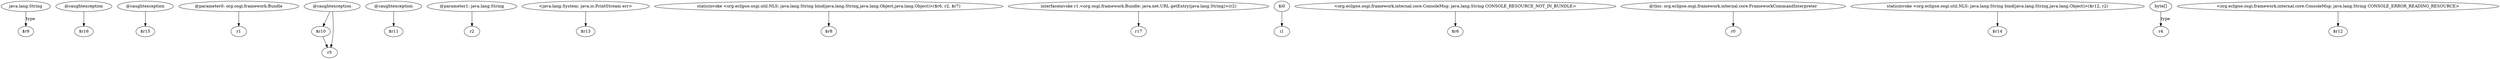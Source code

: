 digraph g {
0[label="java.lang.String"]
1[label="$r9"]
0->1[label="type"]
2[label="@caughtexception"]
3[label="$r16"]
2->3[label=""]
4[label="@caughtexception"]
5[label="$r15"]
4->5[label=""]
6[label="@parameter0: org.osgi.framework.Bundle"]
7[label="r1"]
6->7[label=""]
8[label="@caughtexception"]
9[label="$r10"]
8->9[label=""]
10[label="r5"]
9->10[label=""]
11[label="@caughtexception"]
12[label="$r11"]
11->12[label=""]
13[label="@parameter1: java.lang.String"]
14[label="r2"]
13->14[label=""]
15[label="<java.lang.System: java.io.PrintStream err>"]
16[label="$r13"]
15->16[label=""]
17[label="staticinvoke <org.eclipse.osgi.util.NLS: java.lang.String bind(java.lang.String,java.lang.Object,java.lang.Object)>($r6, r2, $r7)"]
18[label="$r8"]
17->18[label=""]
19[label="interfaceinvoke r1.<org.osgi.framework.Bundle: java.net.URL getEntry(java.lang.String)>(r2)"]
20[label="r17"]
19->20[label=""]
21[label="$i0"]
22[label="i1"]
21->22[label=""]
23[label="<org.eclipse.osgi.framework.internal.core.ConsoleMsg: java.lang.String CONSOLE_RESOURCE_NOT_IN_BUNDLE>"]
24[label="$r6"]
23->24[label=""]
25[label="@this: org.eclipse.osgi.framework.internal.core.FrameworkCommandInterpreter"]
26[label="r0"]
25->26[label=""]
27[label="staticinvoke <org.eclipse.osgi.util.NLS: java.lang.String bind(java.lang.String,java.lang.Object)>($r12, r2)"]
28[label="$r14"]
27->28[label=""]
29[label="byte[]"]
30[label="r4"]
29->30[label="type"]
31[label="<org.eclipse.osgi.framework.internal.core.ConsoleMsg: java.lang.String CONSOLE_ERROR_READING_RESOURCE>"]
32[label="$r12"]
31->32[label=""]
8->10[label=""]
}